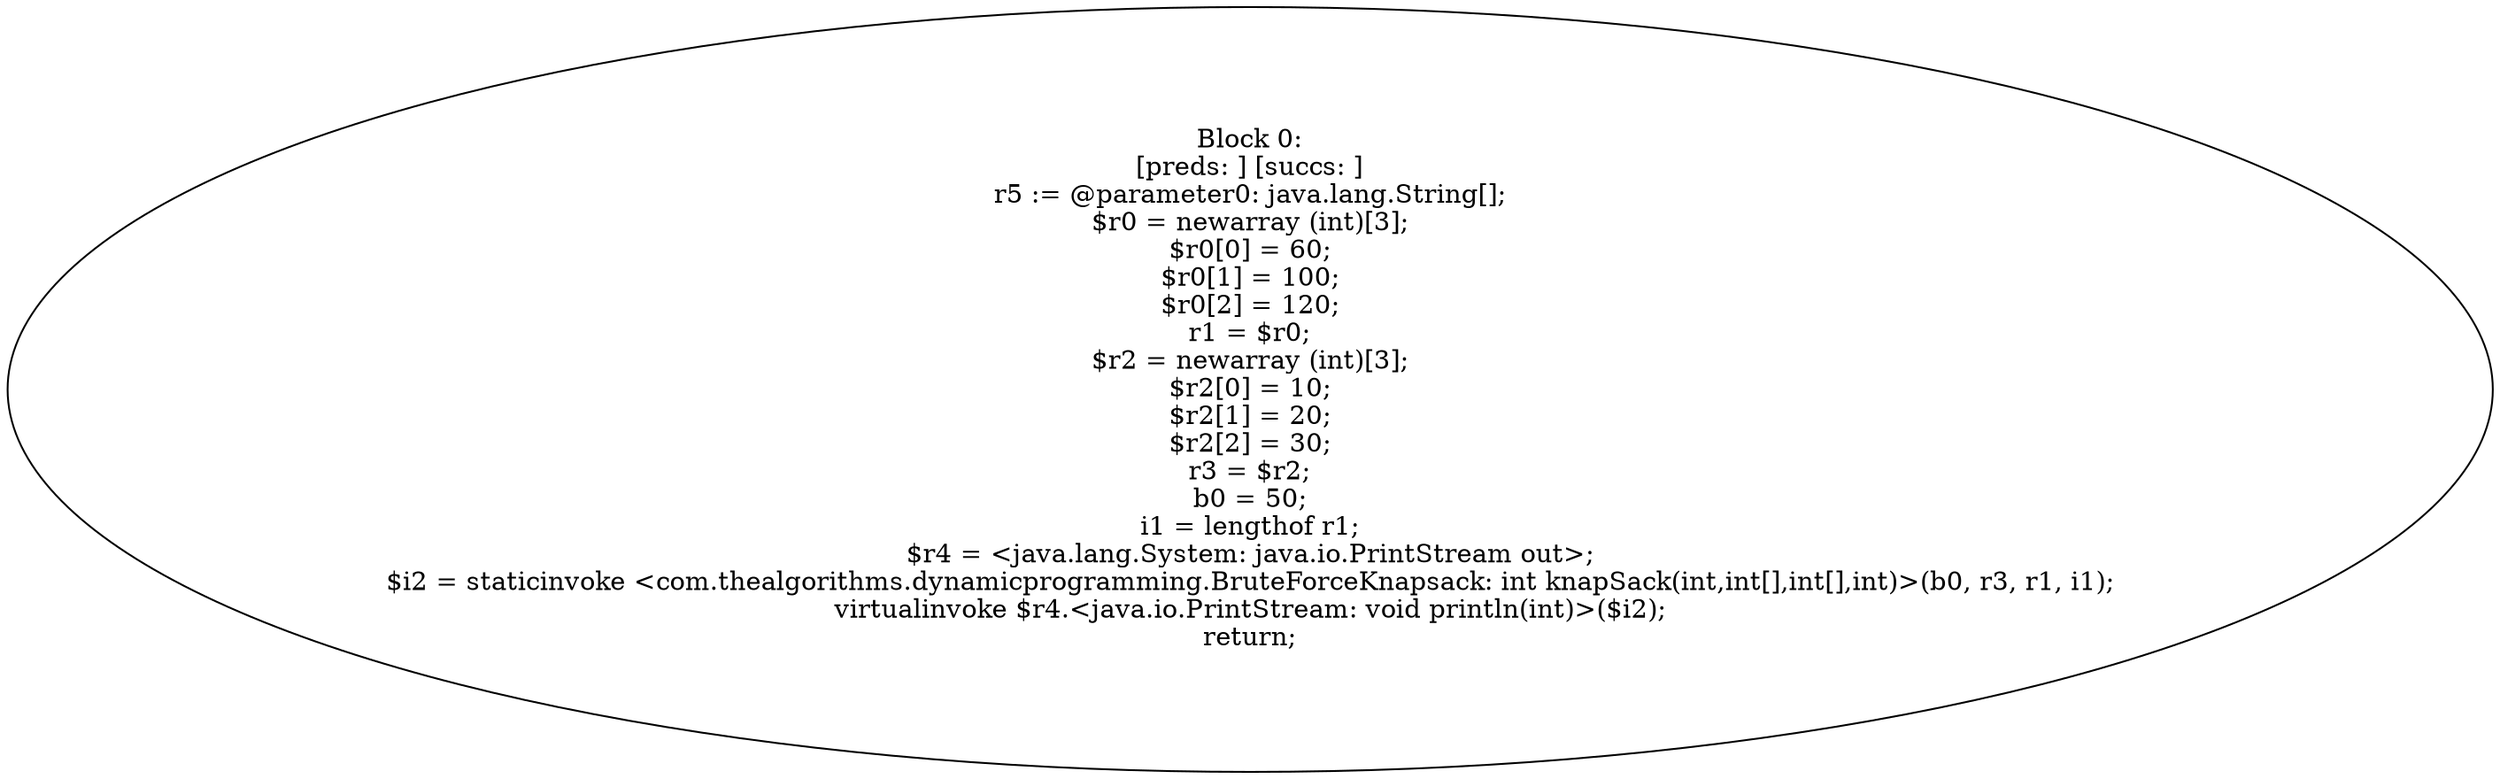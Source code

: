 digraph "unitGraph" {
    "Block 0:
[preds: ] [succs: ]
r5 := @parameter0: java.lang.String[];
$r0 = newarray (int)[3];
$r0[0] = 60;
$r0[1] = 100;
$r0[2] = 120;
r1 = $r0;
$r2 = newarray (int)[3];
$r2[0] = 10;
$r2[1] = 20;
$r2[2] = 30;
r3 = $r2;
b0 = 50;
i1 = lengthof r1;
$r4 = <java.lang.System: java.io.PrintStream out>;
$i2 = staticinvoke <com.thealgorithms.dynamicprogramming.BruteForceKnapsack: int knapSack(int,int[],int[],int)>(b0, r3, r1, i1);
virtualinvoke $r4.<java.io.PrintStream: void println(int)>($i2);
return;
"
}
